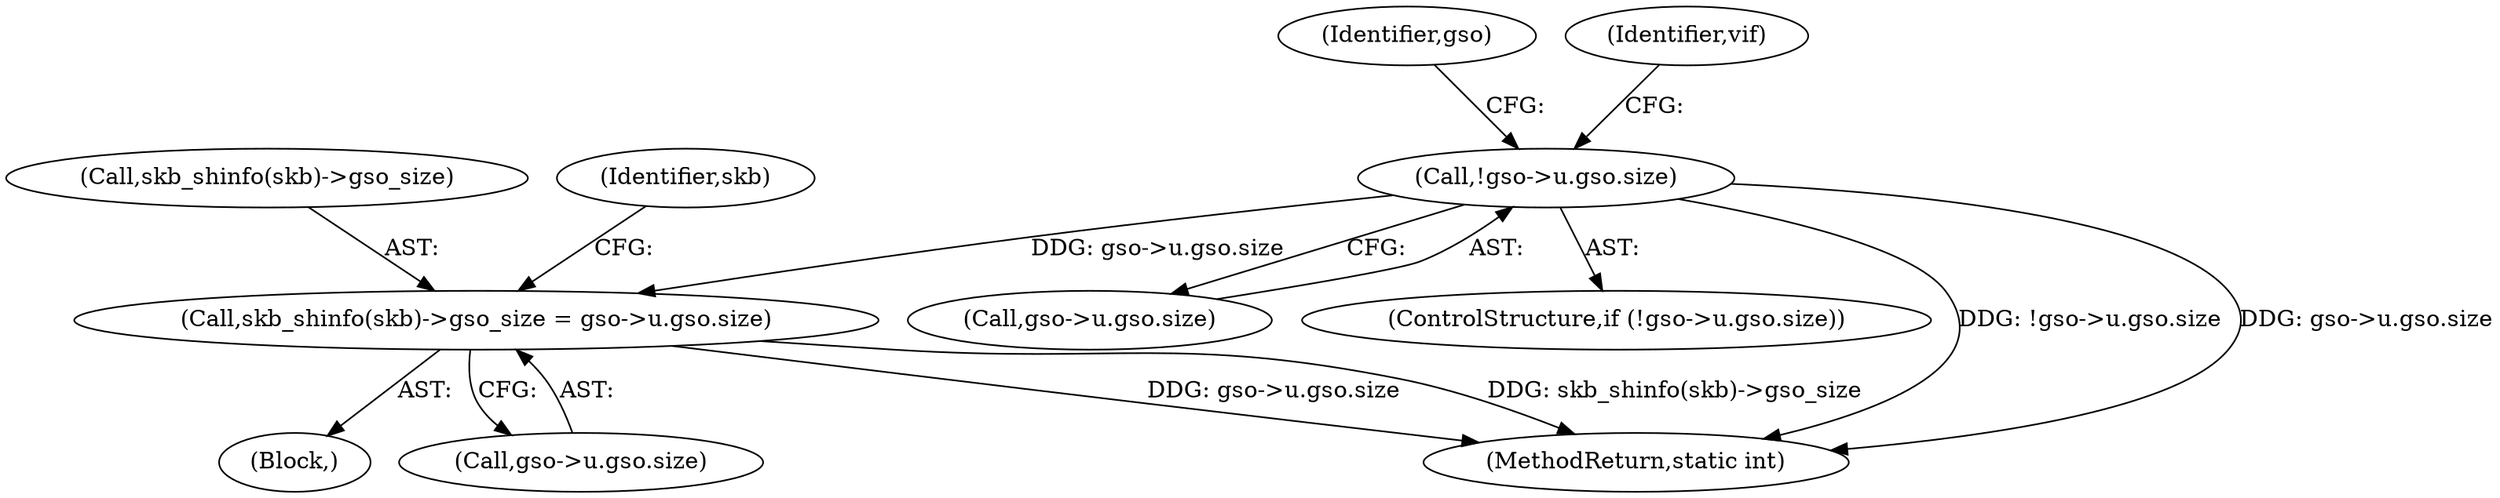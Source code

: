 digraph "0_linux_48856286b64e4b66ec62b94e504d0b29c1ade664_1@pointer" {
"1000108" [label="(Call,!gso->u.gso.size)"];
"1000155" [label="(Call,skb_shinfo(skb)->gso_size = gso->u.gso.size)"];
"1000109" [label="(Call,gso->u.gso.size)"];
"1000132" [label="(Identifier,gso)"];
"1000155" [label="(Call,skb_shinfo(skb)->gso_size = gso->u.gso.size)"];
"1000107" [label="(ControlStructure,if (!gso->u.gso.size))"];
"1000119" [label="(Identifier,vif)"];
"1000156" [label="(Call,skb_shinfo(skb)->gso_size)"];
"1000170" [label="(Identifier,skb)"];
"1000106" [label="(Block,)"];
"1000160" [label="(Call,gso->u.gso.size)"];
"1000187" [label="(MethodReturn,static int)"];
"1000108" [label="(Call,!gso->u.gso.size)"];
"1000108" -> "1000107"  [label="AST: "];
"1000108" -> "1000109"  [label="CFG: "];
"1000109" -> "1000108"  [label="AST: "];
"1000119" -> "1000108"  [label="CFG: "];
"1000132" -> "1000108"  [label="CFG: "];
"1000108" -> "1000187"  [label="DDG: !gso->u.gso.size"];
"1000108" -> "1000187"  [label="DDG: gso->u.gso.size"];
"1000108" -> "1000155"  [label="DDG: gso->u.gso.size"];
"1000155" -> "1000106"  [label="AST: "];
"1000155" -> "1000160"  [label="CFG: "];
"1000156" -> "1000155"  [label="AST: "];
"1000160" -> "1000155"  [label="AST: "];
"1000170" -> "1000155"  [label="CFG: "];
"1000155" -> "1000187"  [label="DDG: gso->u.gso.size"];
"1000155" -> "1000187"  [label="DDG: skb_shinfo(skb)->gso_size"];
}
